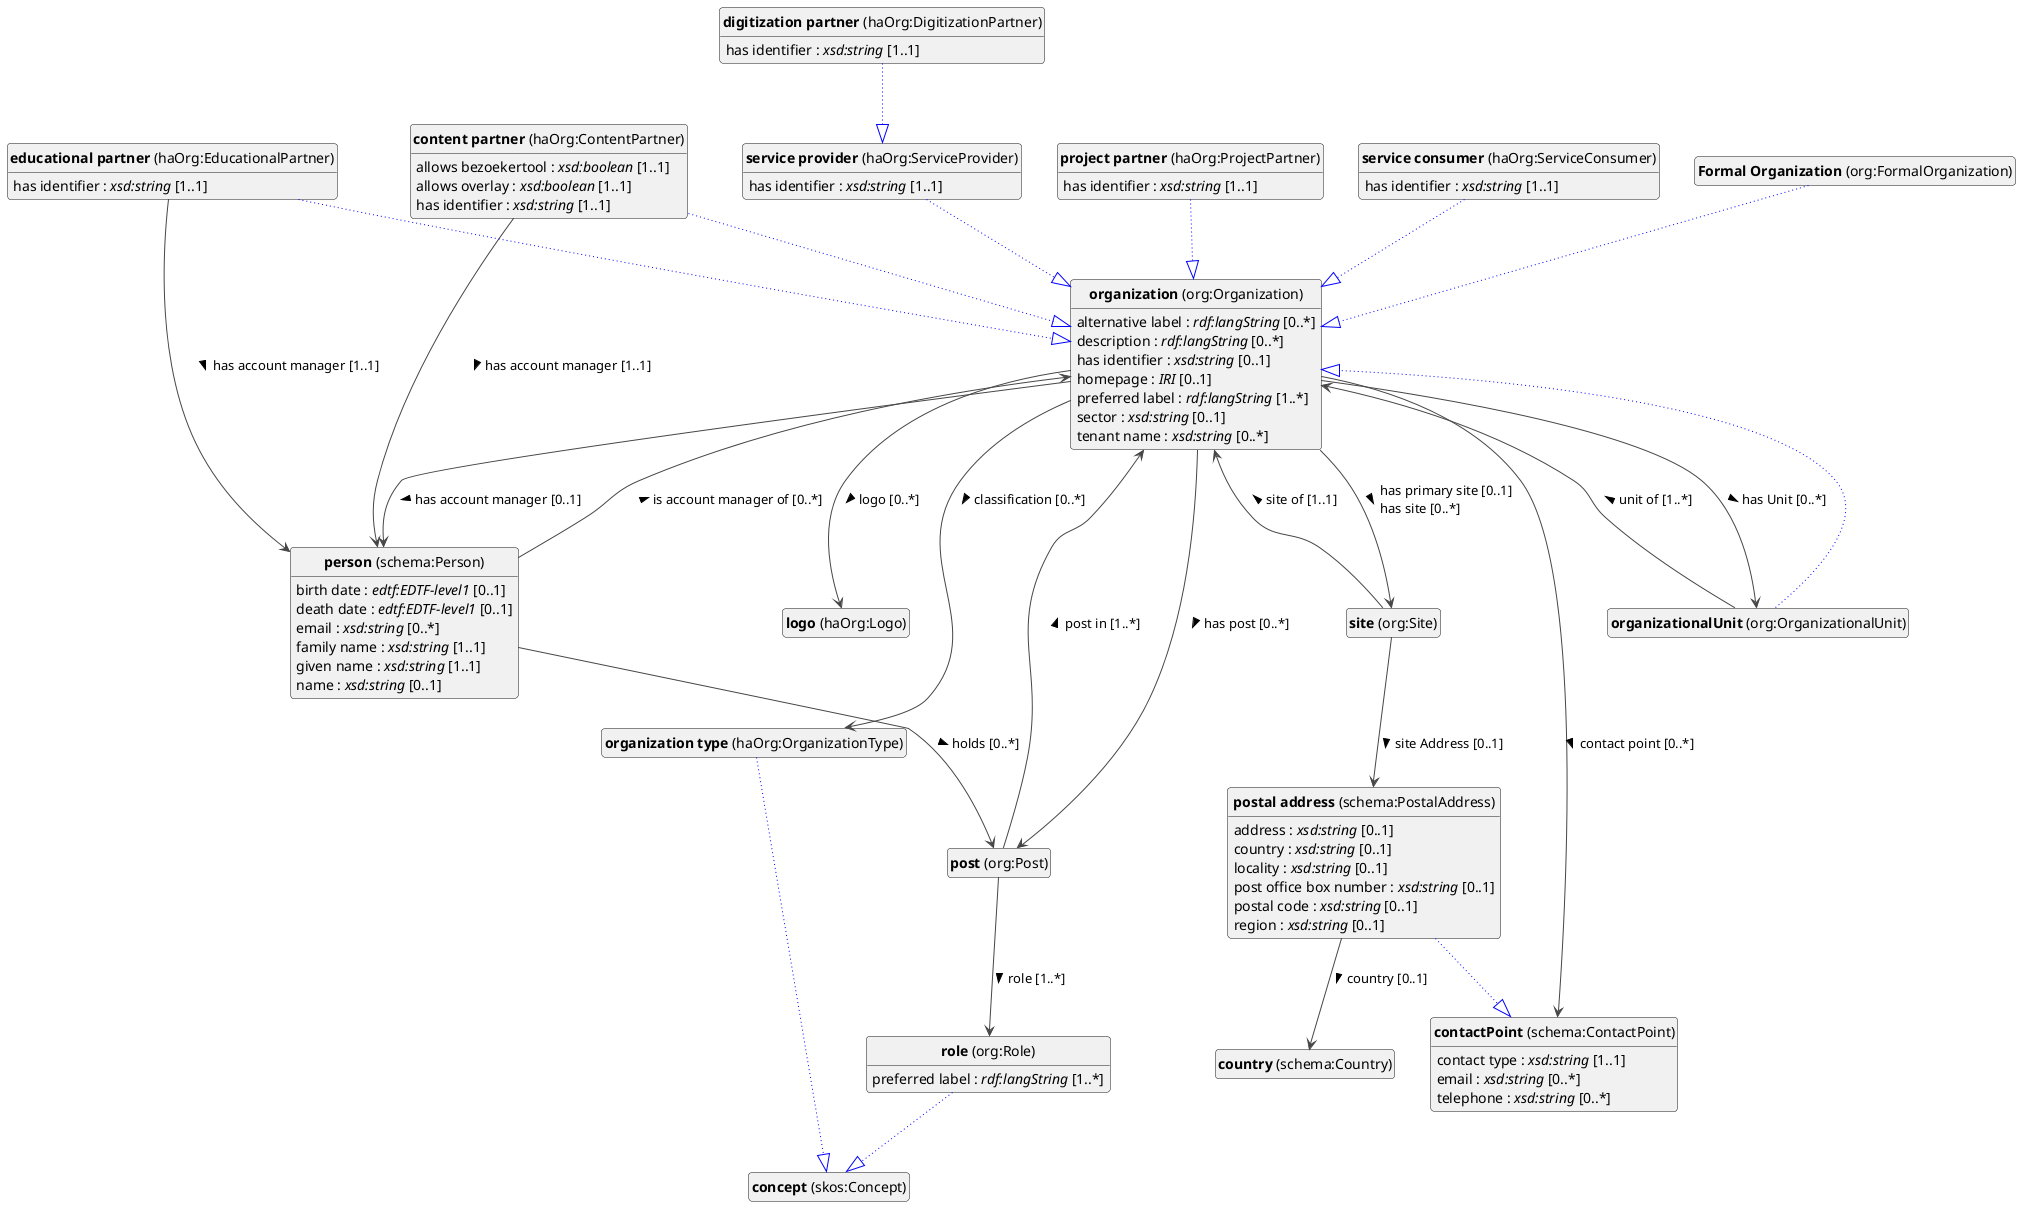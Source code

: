 @startuml
!theme vibrant
skinparam classFontSize 14
!define LIGHTORANGE
skinparam componentStyle uml2
skinparam wrapMessageWidth 1000
skinparam wrapWidth 1000
' skinparam ArrowColor #Maroon
' Remove shadows
skinparam shadowing false
'skinparam linetype polyline
skinparam ArrowMessageAlignment left
top to bottom direction


class "<b>Formal Organization</b> (org:FormalOrganization)" as org_FormalOrganization [[#org%3AFormalOrganization]]
class "<b>organization</b> (org:Organization)" as org_Organization [[#org%3AOrganization]]
class "<b>contactPoint</b> (schema:ContactPoint)" as schema_ContactPoint [[#schema%3AContactPoint]]
class "<b>content partner</b> (haOrg:ContentPartner)" as haOrg_ContentPartner [[#haOrg%3AContentPartner]]
class "<b>organization</b> (org:Organization)" as org_Organization [[#org%3AOrganization]]
class "<b>country</b> (schema:Country)" as schema_Country [[#schema%3ACountry]]
class "<b>digitization partner</b> (haOrg:DigitizationPartner)" as haOrg_DigitizationPartner [[#haOrg%3ADigitizationPartner]]
class "<b>service provider</b> (haOrg:ServiceProvider)" as haOrg_ServiceProvider [[#haOrg%3AServiceProvider]]
class "<b>educational partner</b> (haOrg:EducationalPartner)" as haOrg_EducationalPartner [[#haOrg%3AEducationalPartner]]
class "<b>organization</b> (org:Organization)" as org_Organization [[#org%3AOrganization]]
class "<b>logo</b> (haOrg:Logo)" as haOrg_Logo [[#haOrg%3ALogo]]
class "<b>organization</b> (org:Organization)" as org_Organization [[#org%3AOrganization]]
class "<b>organization type</b> (haOrg:OrganizationType)" as haOrg_OrganizationType [[#haOrg%3AOrganizationType]]
class "<b>concept</b> (skos:Concept)" as skos_Concept [[#skos%3AConcept]]
class "<b>organizationalUnit</b> (org:OrganizationalUnit)" as org_OrganizationalUnit [[#org%3AOrganizationalUnit]]
class "<b>organization</b> (org:Organization)" as org_Organization [[#org%3AOrganization]]
class "<b>person</b> (schema:Person)" as schema_Person [[#schema%3APerson]]
class "<b>post</b> (org:Post)" as org_Post [[#org%3APost]]
class "<b>postal address</b> (schema:PostalAddress)" as schema_PostalAddress [[#schema%3APostalAddress]]
class "<b>contactPoint</b> (schema:ContactPoint)" as schema_ContactPoint [[#schema%3AContactPoint]]
class "<b>project partner</b> (haOrg:ProjectPartner)" as haOrg_ProjectPartner [[#haOrg%3AProjectPartner]]
class "<b>organization</b> (org:Organization)" as org_Organization [[#org%3AOrganization]]
class "<b>role</b> (org:Role)" as org_Role [[#org%3ARole]]
class "<b>concept</b> (skos:Concept)" as skos_Concept [[#skos%3AConcept]]
class "<b>service consumer</b> (haOrg:ServiceConsumer)" as haOrg_ServiceConsumer [[#haOrg%3AServiceConsumer]]
class "<b>organization</b> (org:Organization)" as org_Organization [[#org%3AOrganization]]
class "<b>service provider</b> (haOrg:ServiceProvider)" as haOrg_ServiceProvider [[#haOrg%3AServiceProvider]]
class "<b>organization</b> (org:Organization)" as org_Organization [[#org%3AOrganization]]
class "<b>site</b> (org:Site)" as org_Site [[#org%3ASite]]

org_FormalOrganization --|> org_Organization #blue;line.dotted;text:blue



schema_ContactPoint : contact type : <i>xsd:string</i> [1..1]
schema_ContactPoint : email : <i>xsd:string</i> [0..*]
schema_ContactPoint : telephone : <i>xsd:string</i> [0..*]


haOrg_ContentPartner --|> org_Organization #blue;line.dotted;text:blue

haOrg_ContentPartner : allows bezoekertool : <i>xsd:boolean</i> [1..1]
haOrg_ContentPartner : allows overlay : <i>xsd:boolean</i> [1..1]
haOrg_ContentPartner : has identifier : <i>xsd:string</i> [1..1]
haOrg_ContentPartner --> schema_Person :has account manager [1..1]  > 





haOrg_DigitizationPartner --|> haOrg_ServiceProvider #blue;line.dotted;text:blue

haOrg_DigitizationPartner : has identifier : <i>xsd:string</i> [1..1]


haOrg_EducationalPartner --|> org_Organization #blue;line.dotted;text:blue

haOrg_EducationalPartner : has identifier : <i>xsd:string</i> [1..1]
haOrg_EducationalPartner --> schema_Person :has account manager [1..1]  > 





org_Organization : alternative label : <i>rdf:langString</i> [0..*]
org_Organization : description : <i>rdf:langString</i> [0..*]
org_Organization : has identifier : <i>xsd:string</i> [0..1]
org_Organization : homepage : <i>IRI</i> [0..1]
org_Organization : preferred label : <i>rdf:langString</i> [1..*]
org_Organization : sector : <i>xsd:string</i> [0..1]
org_Organization : tenant name : <i>xsd:string</i> [0..*]

org_Organization --> haOrg_Logo :logo [0..*]  > 
org_Organization --> haOrg_OrganizationType :classification [0..*]  > 
org_Organization --> org_OrganizationalUnit :has Unit [0..*]  > 
org_Organization --> org_Post :has post [0..*]  > 
org_Organization --> org_Site :has primary site [0..1]  \lhas site [0..*]  > 

org_Organization --> schema_ContactPoint :contact point [0..*]  > 
org_Organization --> schema_Person :has account manager [0..1]  > 


haOrg_OrganizationType --|> skos_Concept #blue;line.dotted;text:blue


org_OrganizationalUnit --|> org_Organization #blue;line.dotted;text:blue

org_OrganizationalUnit --> org_Organization :unit of [1..*]  > 


schema_Person : birth date : <i>edtf:EDTF-level1</i> [0..1]
schema_Person : death date : <i>edtf:EDTF-level1</i> [0..1]
schema_Person : email : <i>xsd:string</i> [0..*]
schema_Person : family name : <i>xsd:string</i> [1..1]
schema_Person : given name : <i>xsd:string</i> [1..1]
schema_Person : name : <i>xsd:string</i> [0..1]

schema_Person --> org_Organization :is account manager of [0..*]  > 
schema_Person --> org_Post :holds [0..*]  > 



org_Post --> org_Organization :post in [1..*]  > 
org_Post --> org_Role :role [1..*]  > 

schema_PostalAddress --|> schema_ContactPoint #blue;line.dotted;text:blue

schema_PostalAddress : address : <i>xsd:string</i> [0..1]
schema_PostalAddress : country : <i>xsd:string</i> [0..1]
schema_PostalAddress : locality : <i>xsd:string</i> [0..1]
schema_PostalAddress : post office box number : <i>xsd:string</i> [0..1]
schema_PostalAddress : postal code : <i>xsd:string</i> [0..1]
schema_PostalAddress : region : <i>xsd:string</i> [0..1]
schema_PostalAddress --> schema_Country :country [0..1]  > 


haOrg_ProjectPartner --|> org_Organization #blue;line.dotted;text:blue

haOrg_ProjectPartner : has identifier : <i>xsd:string</i> [1..1]


org_Role --|> skos_Concept #blue;line.dotted;text:blue

org_Role : preferred label : <i>rdf:langString</i> [1..*]


haOrg_ServiceConsumer --|> org_Organization #blue;line.dotted;text:blue

haOrg_ServiceConsumer : has identifier : <i>xsd:string</i> [1..1]


haOrg_ServiceProvider --|> org_Organization #blue;line.dotted;text:blue

haOrg_ServiceProvider : has identifier : <i>xsd:string</i> [1..1]



org_Site --> org_Organization :site of [1..1]  > 
org_Site --> schema_PostalAddress :site Address [0..1]  > 


hide circle
hide methods
hide empty members
@enduml


